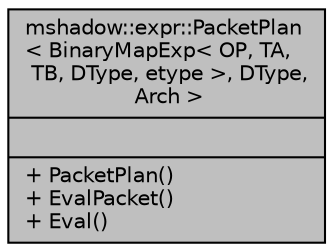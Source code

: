 digraph "mshadow::expr::PacketPlan&lt; BinaryMapExp&lt; OP, TA, TB, DType, etype &gt;, DType, Arch &gt;"
{
 // LATEX_PDF_SIZE
  edge [fontname="Helvetica",fontsize="10",labelfontname="Helvetica",labelfontsize="10"];
  node [fontname="Helvetica",fontsize="10",shape=record];
  Node1 [label="{mshadow::expr::PacketPlan\l\< BinaryMapExp\< OP, TA,\l TB, DType, etype \>, DType,\l Arch \>\n||+ PacketPlan()\l+ EvalPacket()\l+ Eval()\l}",height=0.2,width=0.4,color="black", fillcolor="grey75", style="filled", fontcolor="black",tooltip=" "];
}
